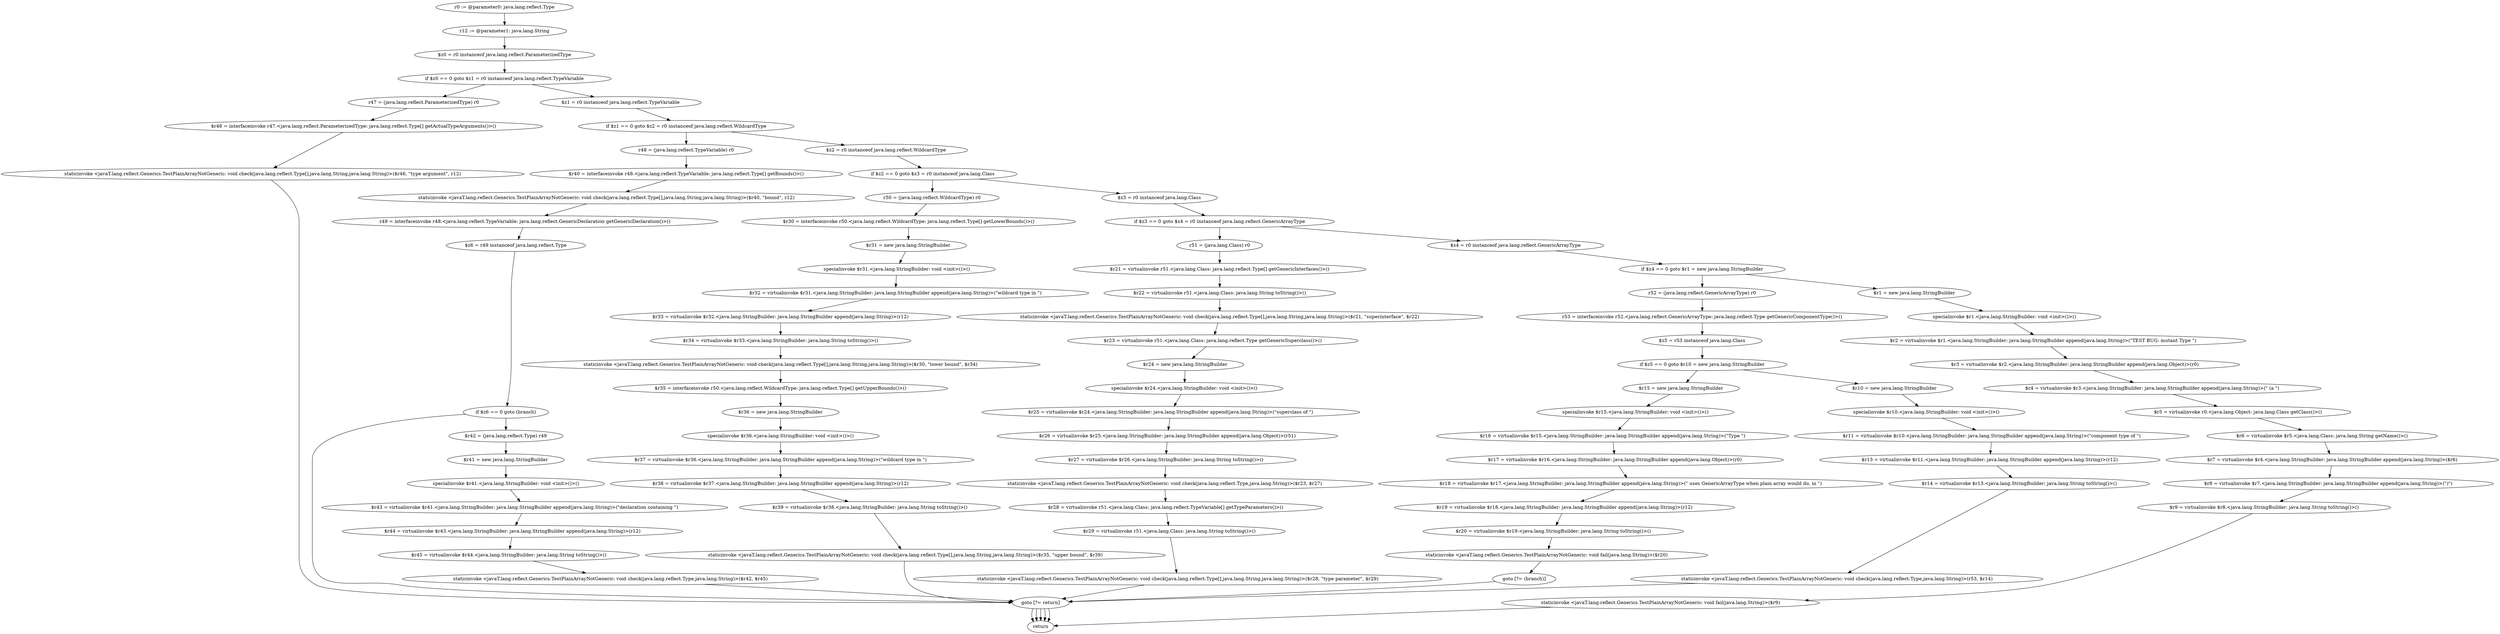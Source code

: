 digraph "unitGraph" {
    "r0 := @parameter0: java.lang.reflect.Type"
    "r12 := @parameter1: java.lang.String"
    "$z0 = r0 instanceof java.lang.reflect.ParameterizedType"
    "if $z0 == 0 goto $z1 = r0 instanceof java.lang.reflect.TypeVariable"
    "r47 = (java.lang.reflect.ParameterizedType) r0"
    "$r46 = interfaceinvoke r47.<java.lang.reflect.ParameterizedType: java.lang.reflect.Type[] getActualTypeArguments()>()"
    "staticinvoke <javaT.lang.reflect.Generics.TestPlainArrayNotGeneric: void check(java.lang.reflect.Type[],java.lang.String,java.lang.String)>($r46, \"type argument\", r12)"
    "goto [?= return]"
    "$z1 = r0 instanceof java.lang.reflect.TypeVariable"
    "if $z1 == 0 goto $z2 = r0 instanceof java.lang.reflect.WildcardType"
    "r48 = (java.lang.reflect.TypeVariable) r0"
    "$r40 = interfaceinvoke r48.<java.lang.reflect.TypeVariable: java.lang.reflect.Type[] getBounds()>()"
    "staticinvoke <javaT.lang.reflect.Generics.TestPlainArrayNotGeneric: void check(java.lang.reflect.Type[],java.lang.String,java.lang.String)>($r40, \"bound\", r12)"
    "r49 = interfaceinvoke r48.<java.lang.reflect.TypeVariable: java.lang.reflect.GenericDeclaration getGenericDeclaration()>()"
    "$z6 = r49 instanceof java.lang.reflect.Type"
    "if $z6 == 0 goto (branch)"
    "$r42 = (java.lang.reflect.Type) r49"
    "$r41 = new java.lang.StringBuilder"
    "specialinvoke $r41.<java.lang.StringBuilder: void <init>()>()"
    "$r43 = virtualinvoke $r41.<java.lang.StringBuilder: java.lang.StringBuilder append(java.lang.String)>(\"declaration containing \")"
    "$r44 = virtualinvoke $r43.<java.lang.StringBuilder: java.lang.StringBuilder append(java.lang.String)>(r12)"
    "$r45 = virtualinvoke $r44.<java.lang.StringBuilder: java.lang.String toString()>()"
    "staticinvoke <javaT.lang.reflect.Generics.TestPlainArrayNotGeneric: void check(java.lang.reflect.Type,java.lang.String)>($r42, $r45)"
    "$z2 = r0 instanceof java.lang.reflect.WildcardType"
    "if $z2 == 0 goto $z3 = r0 instanceof java.lang.Class"
    "r50 = (java.lang.reflect.WildcardType) r0"
    "$r30 = interfaceinvoke r50.<java.lang.reflect.WildcardType: java.lang.reflect.Type[] getLowerBounds()>()"
    "$r31 = new java.lang.StringBuilder"
    "specialinvoke $r31.<java.lang.StringBuilder: void <init>()>()"
    "$r32 = virtualinvoke $r31.<java.lang.StringBuilder: java.lang.StringBuilder append(java.lang.String)>(\"wildcard type in \")"
    "$r33 = virtualinvoke $r32.<java.lang.StringBuilder: java.lang.StringBuilder append(java.lang.String)>(r12)"
    "$r34 = virtualinvoke $r33.<java.lang.StringBuilder: java.lang.String toString()>()"
    "staticinvoke <javaT.lang.reflect.Generics.TestPlainArrayNotGeneric: void check(java.lang.reflect.Type[],java.lang.String,java.lang.String)>($r30, \"lower bound\", $r34)"
    "$r35 = interfaceinvoke r50.<java.lang.reflect.WildcardType: java.lang.reflect.Type[] getUpperBounds()>()"
    "$r36 = new java.lang.StringBuilder"
    "specialinvoke $r36.<java.lang.StringBuilder: void <init>()>()"
    "$r37 = virtualinvoke $r36.<java.lang.StringBuilder: java.lang.StringBuilder append(java.lang.String)>(\"wildcard type in \")"
    "$r38 = virtualinvoke $r37.<java.lang.StringBuilder: java.lang.StringBuilder append(java.lang.String)>(r12)"
    "$r39 = virtualinvoke $r38.<java.lang.StringBuilder: java.lang.String toString()>()"
    "staticinvoke <javaT.lang.reflect.Generics.TestPlainArrayNotGeneric: void check(java.lang.reflect.Type[],java.lang.String,java.lang.String)>($r35, \"upper bound\", $r39)"
    "$z3 = r0 instanceof java.lang.Class"
    "if $z3 == 0 goto $z4 = r0 instanceof java.lang.reflect.GenericArrayType"
    "r51 = (java.lang.Class) r0"
    "$r21 = virtualinvoke r51.<java.lang.Class: java.lang.reflect.Type[] getGenericInterfaces()>()"
    "$r22 = virtualinvoke r51.<java.lang.Class: java.lang.String toString()>()"
    "staticinvoke <javaT.lang.reflect.Generics.TestPlainArrayNotGeneric: void check(java.lang.reflect.Type[],java.lang.String,java.lang.String)>($r21, \"superinterface\", $r22)"
    "$r23 = virtualinvoke r51.<java.lang.Class: java.lang.reflect.Type getGenericSuperclass()>()"
    "$r24 = new java.lang.StringBuilder"
    "specialinvoke $r24.<java.lang.StringBuilder: void <init>()>()"
    "$r25 = virtualinvoke $r24.<java.lang.StringBuilder: java.lang.StringBuilder append(java.lang.String)>(\"superclass of \")"
    "$r26 = virtualinvoke $r25.<java.lang.StringBuilder: java.lang.StringBuilder append(java.lang.Object)>(r51)"
    "$r27 = virtualinvoke $r26.<java.lang.StringBuilder: java.lang.String toString()>()"
    "staticinvoke <javaT.lang.reflect.Generics.TestPlainArrayNotGeneric: void check(java.lang.reflect.Type,java.lang.String)>($r23, $r27)"
    "$r28 = virtualinvoke r51.<java.lang.Class: java.lang.reflect.TypeVariable[] getTypeParameters()>()"
    "$r29 = virtualinvoke r51.<java.lang.Class: java.lang.String toString()>()"
    "staticinvoke <javaT.lang.reflect.Generics.TestPlainArrayNotGeneric: void check(java.lang.reflect.Type[],java.lang.String,java.lang.String)>($r28, \"type parameter\", $r29)"
    "$z4 = r0 instanceof java.lang.reflect.GenericArrayType"
    "if $z4 == 0 goto $r1 = new java.lang.StringBuilder"
    "r52 = (java.lang.reflect.GenericArrayType) r0"
    "r53 = interfaceinvoke r52.<java.lang.reflect.GenericArrayType: java.lang.reflect.Type getGenericComponentType()>()"
    "$z5 = r53 instanceof java.lang.Class"
    "if $z5 == 0 goto $r10 = new java.lang.StringBuilder"
    "$r15 = new java.lang.StringBuilder"
    "specialinvoke $r15.<java.lang.StringBuilder: void <init>()>()"
    "$r16 = virtualinvoke $r15.<java.lang.StringBuilder: java.lang.StringBuilder append(java.lang.String)>(\"Type \")"
    "$r17 = virtualinvoke $r16.<java.lang.StringBuilder: java.lang.StringBuilder append(java.lang.Object)>(r0)"
    "$r18 = virtualinvoke $r17.<java.lang.StringBuilder: java.lang.StringBuilder append(java.lang.String)>(\" uses GenericArrayType when plain array would do, in \")"
    "$r19 = virtualinvoke $r18.<java.lang.StringBuilder: java.lang.StringBuilder append(java.lang.String)>(r12)"
    "$r20 = virtualinvoke $r19.<java.lang.StringBuilder: java.lang.String toString()>()"
    "staticinvoke <javaT.lang.reflect.Generics.TestPlainArrayNotGeneric: void fail(java.lang.String)>($r20)"
    "goto [?= (branch)]"
    "$r10 = new java.lang.StringBuilder"
    "specialinvoke $r10.<java.lang.StringBuilder: void <init>()>()"
    "$r11 = virtualinvoke $r10.<java.lang.StringBuilder: java.lang.StringBuilder append(java.lang.String)>(\"component type of \")"
    "$r13 = virtualinvoke $r11.<java.lang.StringBuilder: java.lang.StringBuilder append(java.lang.String)>(r12)"
    "$r14 = virtualinvoke $r13.<java.lang.StringBuilder: java.lang.String toString()>()"
    "staticinvoke <javaT.lang.reflect.Generics.TestPlainArrayNotGeneric: void check(java.lang.reflect.Type,java.lang.String)>(r53, $r14)"
    "$r1 = new java.lang.StringBuilder"
    "specialinvoke $r1.<java.lang.StringBuilder: void <init>()>()"
    "$r2 = virtualinvoke $r1.<java.lang.StringBuilder: java.lang.StringBuilder append(java.lang.String)>(\"TEST BUG: mutant Type \")"
    "$r3 = virtualinvoke $r2.<java.lang.StringBuilder: java.lang.StringBuilder append(java.lang.Object)>(r0)"
    "$r4 = virtualinvoke $r3.<java.lang.StringBuilder: java.lang.StringBuilder append(java.lang.String)>(\" (a \")"
    "$r5 = virtualinvoke r0.<java.lang.Object: java.lang.Class getClass()>()"
    "$r6 = virtualinvoke $r5.<java.lang.Class: java.lang.String getName()>()"
    "$r7 = virtualinvoke $r4.<java.lang.StringBuilder: java.lang.StringBuilder append(java.lang.String)>($r6)"
    "$r8 = virtualinvoke $r7.<java.lang.StringBuilder: java.lang.StringBuilder append(java.lang.String)>(\")\")"
    "$r9 = virtualinvoke $r8.<java.lang.StringBuilder: java.lang.String toString()>()"
    "staticinvoke <javaT.lang.reflect.Generics.TestPlainArrayNotGeneric: void fail(java.lang.String)>($r9)"
    "return"
    "r0 := @parameter0: java.lang.reflect.Type"->"r12 := @parameter1: java.lang.String";
    "r12 := @parameter1: java.lang.String"->"$z0 = r0 instanceof java.lang.reflect.ParameterizedType";
    "$z0 = r0 instanceof java.lang.reflect.ParameterizedType"->"if $z0 == 0 goto $z1 = r0 instanceof java.lang.reflect.TypeVariable";
    "if $z0 == 0 goto $z1 = r0 instanceof java.lang.reflect.TypeVariable"->"r47 = (java.lang.reflect.ParameterizedType) r0";
    "if $z0 == 0 goto $z1 = r0 instanceof java.lang.reflect.TypeVariable"->"$z1 = r0 instanceof java.lang.reflect.TypeVariable";
    "r47 = (java.lang.reflect.ParameterizedType) r0"->"$r46 = interfaceinvoke r47.<java.lang.reflect.ParameterizedType: java.lang.reflect.Type[] getActualTypeArguments()>()";
    "$r46 = interfaceinvoke r47.<java.lang.reflect.ParameterizedType: java.lang.reflect.Type[] getActualTypeArguments()>()"->"staticinvoke <javaT.lang.reflect.Generics.TestPlainArrayNotGeneric: void check(java.lang.reflect.Type[],java.lang.String,java.lang.String)>($r46, \"type argument\", r12)";
    "staticinvoke <javaT.lang.reflect.Generics.TestPlainArrayNotGeneric: void check(java.lang.reflect.Type[],java.lang.String,java.lang.String)>($r46, \"type argument\", r12)"->"goto [?= return]";
    "goto [?= return]"->"return";
    "$z1 = r0 instanceof java.lang.reflect.TypeVariable"->"if $z1 == 0 goto $z2 = r0 instanceof java.lang.reflect.WildcardType";
    "if $z1 == 0 goto $z2 = r0 instanceof java.lang.reflect.WildcardType"->"r48 = (java.lang.reflect.TypeVariable) r0";
    "if $z1 == 0 goto $z2 = r0 instanceof java.lang.reflect.WildcardType"->"$z2 = r0 instanceof java.lang.reflect.WildcardType";
    "r48 = (java.lang.reflect.TypeVariable) r0"->"$r40 = interfaceinvoke r48.<java.lang.reflect.TypeVariable: java.lang.reflect.Type[] getBounds()>()";
    "$r40 = interfaceinvoke r48.<java.lang.reflect.TypeVariable: java.lang.reflect.Type[] getBounds()>()"->"staticinvoke <javaT.lang.reflect.Generics.TestPlainArrayNotGeneric: void check(java.lang.reflect.Type[],java.lang.String,java.lang.String)>($r40, \"bound\", r12)";
    "staticinvoke <javaT.lang.reflect.Generics.TestPlainArrayNotGeneric: void check(java.lang.reflect.Type[],java.lang.String,java.lang.String)>($r40, \"bound\", r12)"->"r49 = interfaceinvoke r48.<java.lang.reflect.TypeVariable: java.lang.reflect.GenericDeclaration getGenericDeclaration()>()";
    "r49 = interfaceinvoke r48.<java.lang.reflect.TypeVariable: java.lang.reflect.GenericDeclaration getGenericDeclaration()>()"->"$z6 = r49 instanceof java.lang.reflect.Type";
    "$z6 = r49 instanceof java.lang.reflect.Type"->"if $z6 == 0 goto (branch)";
    "if $z6 == 0 goto (branch)"->"$r42 = (java.lang.reflect.Type) r49";
    "if $z6 == 0 goto (branch)"->"goto [?= return]";
    "$r42 = (java.lang.reflect.Type) r49"->"$r41 = new java.lang.StringBuilder";
    "$r41 = new java.lang.StringBuilder"->"specialinvoke $r41.<java.lang.StringBuilder: void <init>()>()";
    "specialinvoke $r41.<java.lang.StringBuilder: void <init>()>()"->"$r43 = virtualinvoke $r41.<java.lang.StringBuilder: java.lang.StringBuilder append(java.lang.String)>(\"declaration containing \")";
    "$r43 = virtualinvoke $r41.<java.lang.StringBuilder: java.lang.StringBuilder append(java.lang.String)>(\"declaration containing \")"->"$r44 = virtualinvoke $r43.<java.lang.StringBuilder: java.lang.StringBuilder append(java.lang.String)>(r12)";
    "$r44 = virtualinvoke $r43.<java.lang.StringBuilder: java.lang.StringBuilder append(java.lang.String)>(r12)"->"$r45 = virtualinvoke $r44.<java.lang.StringBuilder: java.lang.String toString()>()";
    "$r45 = virtualinvoke $r44.<java.lang.StringBuilder: java.lang.String toString()>()"->"staticinvoke <javaT.lang.reflect.Generics.TestPlainArrayNotGeneric: void check(java.lang.reflect.Type,java.lang.String)>($r42, $r45)";
    "staticinvoke <javaT.lang.reflect.Generics.TestPlainArrayNotGeneric: void check(java.lang.reflect.Type,java.lang.String)>($r42, $r45)"->"goto [?= return]";
    "goto [?= return]"->"return";
    "$z2 = r0 instanceof java.lang.reflect.WildcardType"->"if $z2 == 0 goto $z3 = r0 instanceof java.lang.Class";
    "if $z2 == 0 goto $z3 = r0 instanceof java.lang.Class"->"r50 = (java.lang.reflect.WildcardType) r0";
    "if $z2 == 0 goto $z3 = r0 instanceof java.lang.Class"->"$z3 = r0 instanceof java.lang.Class";
    "r50 = (java.lang.reflect.WildcardType) r0"->"$r30 = interfaceinvoke r50.<java.lang.reflect.WildcardType: java.lang.reflect.Type[] getLowerBounds()>()";
    "$r30 = interfaceinvoke r50.<java.lang.reflect.WildcardType: java.lang.reflect.Type[] getLowerBounds()>()"->"$r31 = new java.lang.StringBuilder";
    "$r31 = new java.lang.StringBuilder"->"specialinvoke $r31.<java.lang.StringBuilder: void <init>()>()";
    "specialinvoke $r31.<java.lang.StringBuilder: void <init>()>()"->"$r32 = virtualinvoke $r31.<java.lang.StringBuilder: java.lang.StringBuilder append(java.lang.String)>(\"wildcard type in \")";
    "$r32 = virtualinvoke $r31.<java.lang.StringBuilder: java.lang.StringBuilder append(java.lang.String)>(\"wildcard type in \")"->"$r33 = virtualinvoke $r32.<java.lang.StringBuilder: java.lang.StringBuilder append(java.lang.String)>(r12)";
    "$r33 = virtualinvoke $r32.<java.lang.StringBuilder: java.lang.StringBuilder append(java.lang.String)>(r12)"->"$r34 = virtualinvoke $r33.<java.lang.StringBuilder: java.lang.String toString()>()";
    "$r34 = virtualinvoke $r33.<java.lang.StringBuilder: java.lang.String toString()>()"->"staticinvoke <javaT.lang.reflect.Generics.TestPlainArrayNotGeneric: void check(java.lang.reflect.Type[],java.lang.String,java.lang.String)>($r30, \"lower bound\", $r34)";
    "staticinvoke <javaT.lang.reflect.Generics.TestPlainArrayNotGeneric: void check(java.lang.reflect.Type[],java.lang.String,java.lang.String)>($r30, \"lower bound\", $r34)"->"$r35 = interfaceinvoke r50.<java.lang.reflect.WildcardType: java.lang.reflect.Type[] getUpperBounds()>()";
    "$r35 = interfaceinvoke r50.<java.lang.reflect.WildcardType: java.lang.reflect.Type[] getUpperBounds()>()"->"$r36 = new java.lang.StringBuilder";
    "$r36 = new java.lang.StringBuilder"->"specialinvoke $r36.<java.lang.StringBuilder: void <init>()>()";
    "specialinvoke $r36.<java.lang.StringBuilder: void <init>()>()"->"$r37 = virtualinvoke $r36.<java.lang.StringBuilder: java.lang.StringBuilder append(java.lang.String)>(\"wildcard type in \")";
    "$r37 = virtualinvoke $r36.<java.lang.StringBuilder: java.lang.StringBuilder append(java.lang.String)>(\"wildcard type in \")"->"$r38 = virtualinvoke $r37.<java.lang.StringBuilder: java.lang.StringBuilder append(java.lang.String)>(r12)";
    "$r38 = virtualinvoke $r37.<java.lang.StringBuilder: java.lang.StringBuilder append(java.lang.String)>(r12)"->"$r39 = virtualinvoke $r38.<java.lang.StringBuilder: java.lang.String toString()>()";
    "$r39 = virtualinvoke $r38.<java.lang.StringBuilder: java.lang.String toString()>()"->"staticinvoke <javaT.lang.reflect.Generics.TestPlainArrayNotGeneric: void check(java.lang.reflect.Type[],java.lang.String,java.lang.String)>($r35, \"upper bound\", $r39)";
    "staticinvoke <javaT.lang.reflect.Generics.TestPlainArrayNotGeneric: void check(java.lang.reflect.Type[],java.lang.String,java.lang.String)>($r35, \"upper bound\", $r39)"->"goto [?= return]";
    "goto [?= return]"->"return";
    "$z3 = r0 instanceof java.lang.Class"->"if $z3 == 0 goto $z4 = r0 instanceof java.lang.reflect.GenericArrayType";
    "if $z3 == 0 goto $z4 = r0 instanceof java.lang.reflect.GenericArrayType"->"r51 = (java.lang.Class) r0";
    "if $z3 == 0 goto $z4 = r0 instanceof java.lang.reflect.GenericArrayType"->"$z4 = r0 instanceof java.lang.reflect.GenericArrayType";
    "r51 = (java.lang.Class) r0"->"$r21 = virtualinvoke r51.<java.lang.Class: java.lang.reflect.Type[] getGenericInterfaces()>()";
    "$r21 = virtualinvoke r51.<java.lang.Class: java.lang.reflect.Type[] getGenericInterfaces()>()"->"$r22 = virtualinvoke r51.<java.lang.Class: java.lang.String toString()>()";
    "$r22 = virtualinvoke r51.<java.lang.Class: java.lang.String toString()>()"->"staticinvoke <javaT.lang.reflect.Generics.TestPlainArrayNotGeneric: void check(java.lang.reflect.Type[],java.lang.String,java.lang.String)>($r21, \"superinterface\", $r22)";
    "staticinvoke <javaT.lang.reflect.Generics.TestPlainArrayNotGeneric: void check(java.lang.reflect.Type[],java.lang.String,java.lang.String)>($r21, \"superinterface\", $r22)"->"$r23 = virtualinvoke r51.<java.lang.Class: java.lang.reflect.Type getGenericSuperclass()>()";
    "$r23 = virtualinvoke r51.<java.lang.Class: java.lang.reflect.Type getGenericSuperclass()>()"->"$r24 = new java.lang.StringBuilder";
    "$r24 = new java.lang.StringBuilder"->"specialinvoke $r24.<java.lang.StringBuilder: void <init>()>()";
    "specialinvoke $r24.<java.lang.StringBuilder: void <init>()>()"->"$r25 = virtualinvoke $r24.<java.lang.StringBuilder: java.lang.StringBuilder append(java.lang.String)>(\"superclass of \")";
    "$r25 = virtualinvoke $r24.<java.lang.StringBuilder: java.lang.StringBuilder append(java.lang.String)>(\"superclass of \")"->"$r26 = virtualinvoke $r25.<java.lang.StringBuilder: java.lang.StringBuilder append(java.lang.Object)>(r51)";
    "$r26 = virtualinvoke $r25.<java.lang.StringBuilder: java.lang.StringBuilder append(java.lang.Object)>(r51)"->"$r27 = virtualinvoke $r26.<java.lang.StringBuilder: java.lang.String toString()>()";
    "$r27 = virtualinvoke $r26.<java.lang.StringBuilder: java.lang.String toString()>()"->"staticinvoke <javaT.lang.reflect.Generics.TestPlainArrayNotGeneric: void check(java.lang.reflect.Type,java.lang.String)>($r23, $r27)";
    "staticinvoke <javaT.lang.reflect.Generics.TestPlainArrayNotGeneric: void check(java.lang.reflect.Type,java.lang.String)>($r23, $r27)"->"$r28 = virtualinvoke r51.<java.lang.Class: java.lang.reflect.TypeVariable[] getTypeParameters()>()";
    "$r28 = virtualinvoke r51.<java.lang.Class: java.lang.reflect.TypeVariable[] getTypeParameters()>()"->"$r29 = virtualinvoke r51.<java.lang.Class: java.lang.String toString()>()";
    "$r29 = virtualinvoke r51.<java.lang.Class: java.lang.String toString()>()"->"staticinvoke <javaT.lang.reflect.Generics.TestPlainArrayNotGeneric: void check(java.lang.reflect.Type[],java.lang.String,java.lang.String)>($r28, \"type parameter\", $r29)";
    "staticinvoke <javaT.lang.reflect.Generics.TestPlainArrayNotGeneric: void check(java.lang.reflect.Type[],java.lang.String,java.lang.String)>($r28, \"type parameter\", $r29)"->"goto [?= return]";
    "goto [?= return]"->"return";
    "$z4 = r0 instanceof java.lang.reflect.GenericArrayType"->"if $z4 == 0 goto $r1 = new java.lang.StringBuilder";
    "if $z4 == 0 goto $r1 = new java.lang.StringBuilder"->"r52 = (java.lang.reflect.GenericArrayType) r0";
    "if $z4 == 0 goto $r1 = new java.lang.StringBuilder"->"$r1 = new java.lang.StringBuilder";
    "r52 = (java.lang.reflect.GenericArrayType) r0"->"r53 = interfaceinvoke r52.<java.lang.reflect.GenericArrayType: java.lang.reflect.Type getGenericComponentType()>()";
    "r53 = interfaceinvoke r52.<java.lang.reflect.GenericArrayType: java.lang.reflect.Type getGenericComponentType()>()"->"$z5 = r53 instanceof java.lang.Class";
    "$z5 = r53 instanceof java.lang.Class"->"if $z5 == 0 goto $r10 = new java.lang.StringBuilder";
    "if $z5 == 0 goto $r10 = new java.lang.StringBuilder"->"$r15 = new java.lang.StringBuilder";
    "if $z5 == 0 goto $r10 = new java.lang.StringBuilder"->"$r10 = new java.lang.StringBuilder";
    "$r15 = new java.lang.StringBuilder"->"specialinvoke $r15.<java.lang.StringBuilder: void <init>()>()";
    "specialinvoke $r15.<java.lang.StringBuilder: void <init>()>()"->"$r16 = virtualinvoke $r15.<java.lang.StringBuilder: java.lang.StringBuilder append(java.lang.String)>(\"Type \")";
    "$r16 = virtualinvoke $r15.<java.lang.StringBuilder: java.lang.StringBuilder append(java.lang.String)>(\"Type \")"->"$r17 = virtualinvoke $r16.<java.lang.StringBuilder: java.lang.StringBuilder append(java.lang.Object)>(r0)";
    "$r17 = virtualinvoke $r16.<java.lang.StringBuilder: java.lang.StringBuilder append(java.lang.Object)>(r0)"->"$r18 = virtualinvoke $r17.<java.lang.StringBuilder: java.lang.StringBuilder append(java.lang.String)>(\" uses GenericArrayType when plain array would do, in \")";
    "$r18 = virtualinvoke $r17.<java.lang.StringBuilder: java.lang.StringBuilder append(java.lang.String)>(\" uses GenericArrayType when plain array would do, in \")"->"$r19 = virtualinvoke $r18.<java.lang.StringBuilder: java.lang.StringBuilder append(java.lang.String)>(r12)";
    "$r19 = virtualinvoke $r18.<java.lang.StringBuilder: java.lang.StringBuilder append(java.lang.String)>(r12)"->"$r20 = virtualinvoke $r19.<java.lang.StringBuilder: java.lang.String toString()>()";
    "$r20 = virtualinvoke $r19.<java.lang.StringBuilder: java.lang.String toString()>()"->"staticinvoke <javaT.lang.reflect.Generics.TestPlainArrayNotGeneric: void fail(java.lang.String)>($r20)";
    "staticinvoke <javaT.lang.reflect.Generics.TestPlainArrayNotGeneric: void fail(java.lang.String)>($r20)"->"goto [?= (branch)]";
    "goto [?= (branch)]"->"goto [?= return]";
    "$r10 = new java.lang.StringBuilder"->"specialinvoke $r10.<java.lang.StringBuilder: void <init>()>()";
    "specialinvoke $r10.<java.lang.StringBuilder: void <init>()>()"->"$r11 = virtualinvoke $r10.<java.lang.StringBuilder: java.lang.StringBuilder append(java.lang.String)>(\"component type of \")";
    "$r11 = virtualinvoke $r10.<java.lang.StringBuilder: java.lang.StringBuilder append(java.lang.String)>(\"component type of \")"->"$r13 = virtualinvoke $r11.<java.lang.StringBuilder: java.lang.StringBuilder append(java.lang.String)>(r12)";
    "$r13 = virtualinvoke $r11.<java.lang.StringBuilder: java.lang.StringBuilder append(java.lang.String)>(r12)"->"$r14 = virtualinvoke $r13.<java.lang.StringBuilder: java.lang.String toString()>()";
    "$r14 = virtualinvoke $r13.<java.lang.StringBuilder: java.lang.String toString()>()"->"staticinvoke <javaT.lang.reflect.Generics.TestPlainArrayNotGeneric: void check(java.lang.reflect.Type,java.lang.String)>(r53, $r14)";
    "staticinvoke <javaT.lang.reflect.Generics.TestPlainArrayNotGeneric: void check(java.lang.reflect.Type,java.lang.String)>(r53, $r14)"->"goto [?= return]";
    "goto [?= return]"->"return";
    "$r1 = new java.lang.StringBuilder"->"specialinvoke $r1.<java.lang.StringBuilder: void <init>()>()";
    "specialinvoke $r1.<java.lang.StringBuilder: void <init>()>()"->"$r2 = virtualinvoke $r1.<java.lang.StringBuilder: java.lang.StringBuilder append(java.lang.String)>(\"TEST BUG: mutant Type \")";
    "$r2 = virtualinvoke $r1.<java.lang.StringBuilder: java.lang.StringBuilder append(java.lang.String)>(\"TEST BUG: mutant Type \")"->"$r3 = virtualinvoke $r2.<java.lang.StringBuilder: java.lang.StringBuilder append(java.lang.Object)>(r0)";
    "$r3 = virtualinvoke $r2.<java.lang.StringBuilder: java.lang.StringBuilder append(java.lang.Object)>(r0)"->"$r4 = virtualinvoke $r3.<java.lang.StringBuilder: java.lang.StringBuilder append(java.lang.String)>(\" (a \")";
    "$r4 = virtualinvoke $r3.<java.lang.StringBuilder: java.lang.StringBuilder append(java.lang.String)>(\" (a \")"->"$r5 = virtualinvoke r0.<java.lang.Object: java.lang.Class getClass()>()";
    "$r5 = virtualinvoke r0.<java.lang.Object: java.lang.Class getClass()>()"->"$r6 = virtualinvoke $r5.<java.lang.Class: java.lang.String getName()>()";
    "$r6 = virtualinvoke $r5.<java.lang.Class: java.lang.String getName()>()"->"$r7 = virtualinvoke $r4.<java.lang.StringBuilder: java.lang.StringBuilder append(java.lang.String)>($r6)";
    "$r7 = virtualinvoke $r4.<java.lang.StringBuilder: java.lang.StringBuilder append(java.lang.String)>($r6)"->"$r8 = virtualinvoke $r7.<java.lang.StringBuilder: java.lang.StringBuilder append(java.lang.String)>(\")\")";
    "$r8 = virtualinvoke $r7.<java.lang.StringBuilder: java.lang.StringBuilder append(java.lang.String)>(\")\")"->"$r9 = virtualinvoke $r8.<java.lang.StringBuilder: java.lang.String toString()>()";
    "$r9 = virtualinvoke $r8.<java.lang.StringBuilder: java.lang.String toString()>()"->"staticinvoke <javaT.lang.reflect.Generics.TestPlainArrayNotGeneric: void fail(java.lang.String)>($r9)";
    "staticinvoke <javaT.lang.reflect.Generics.TestPlainArrayNotGeneric: void fail(java.lang.String)>($r9)"->"return";
}
